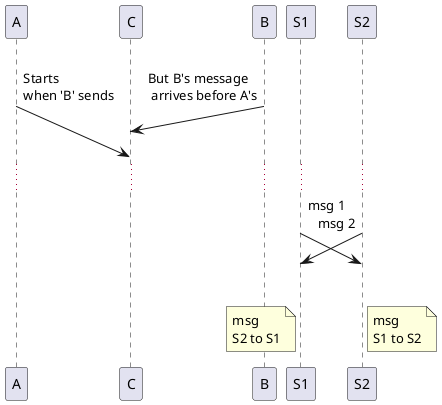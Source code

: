 @startuml Slanted or Odd Arrows
!pragma teoz true
A ->(50) C: Starts\nwhen 'B' sends
& B ->(25) C: \nBut B's message\n arrives before A's

...

S1 ->(30) S2: msg 1\n
& S2 ->(30) S1: msg 2

note left S1: msg\nS2 to S1
& note right S2: msg\nS1 to S2

@enduml
